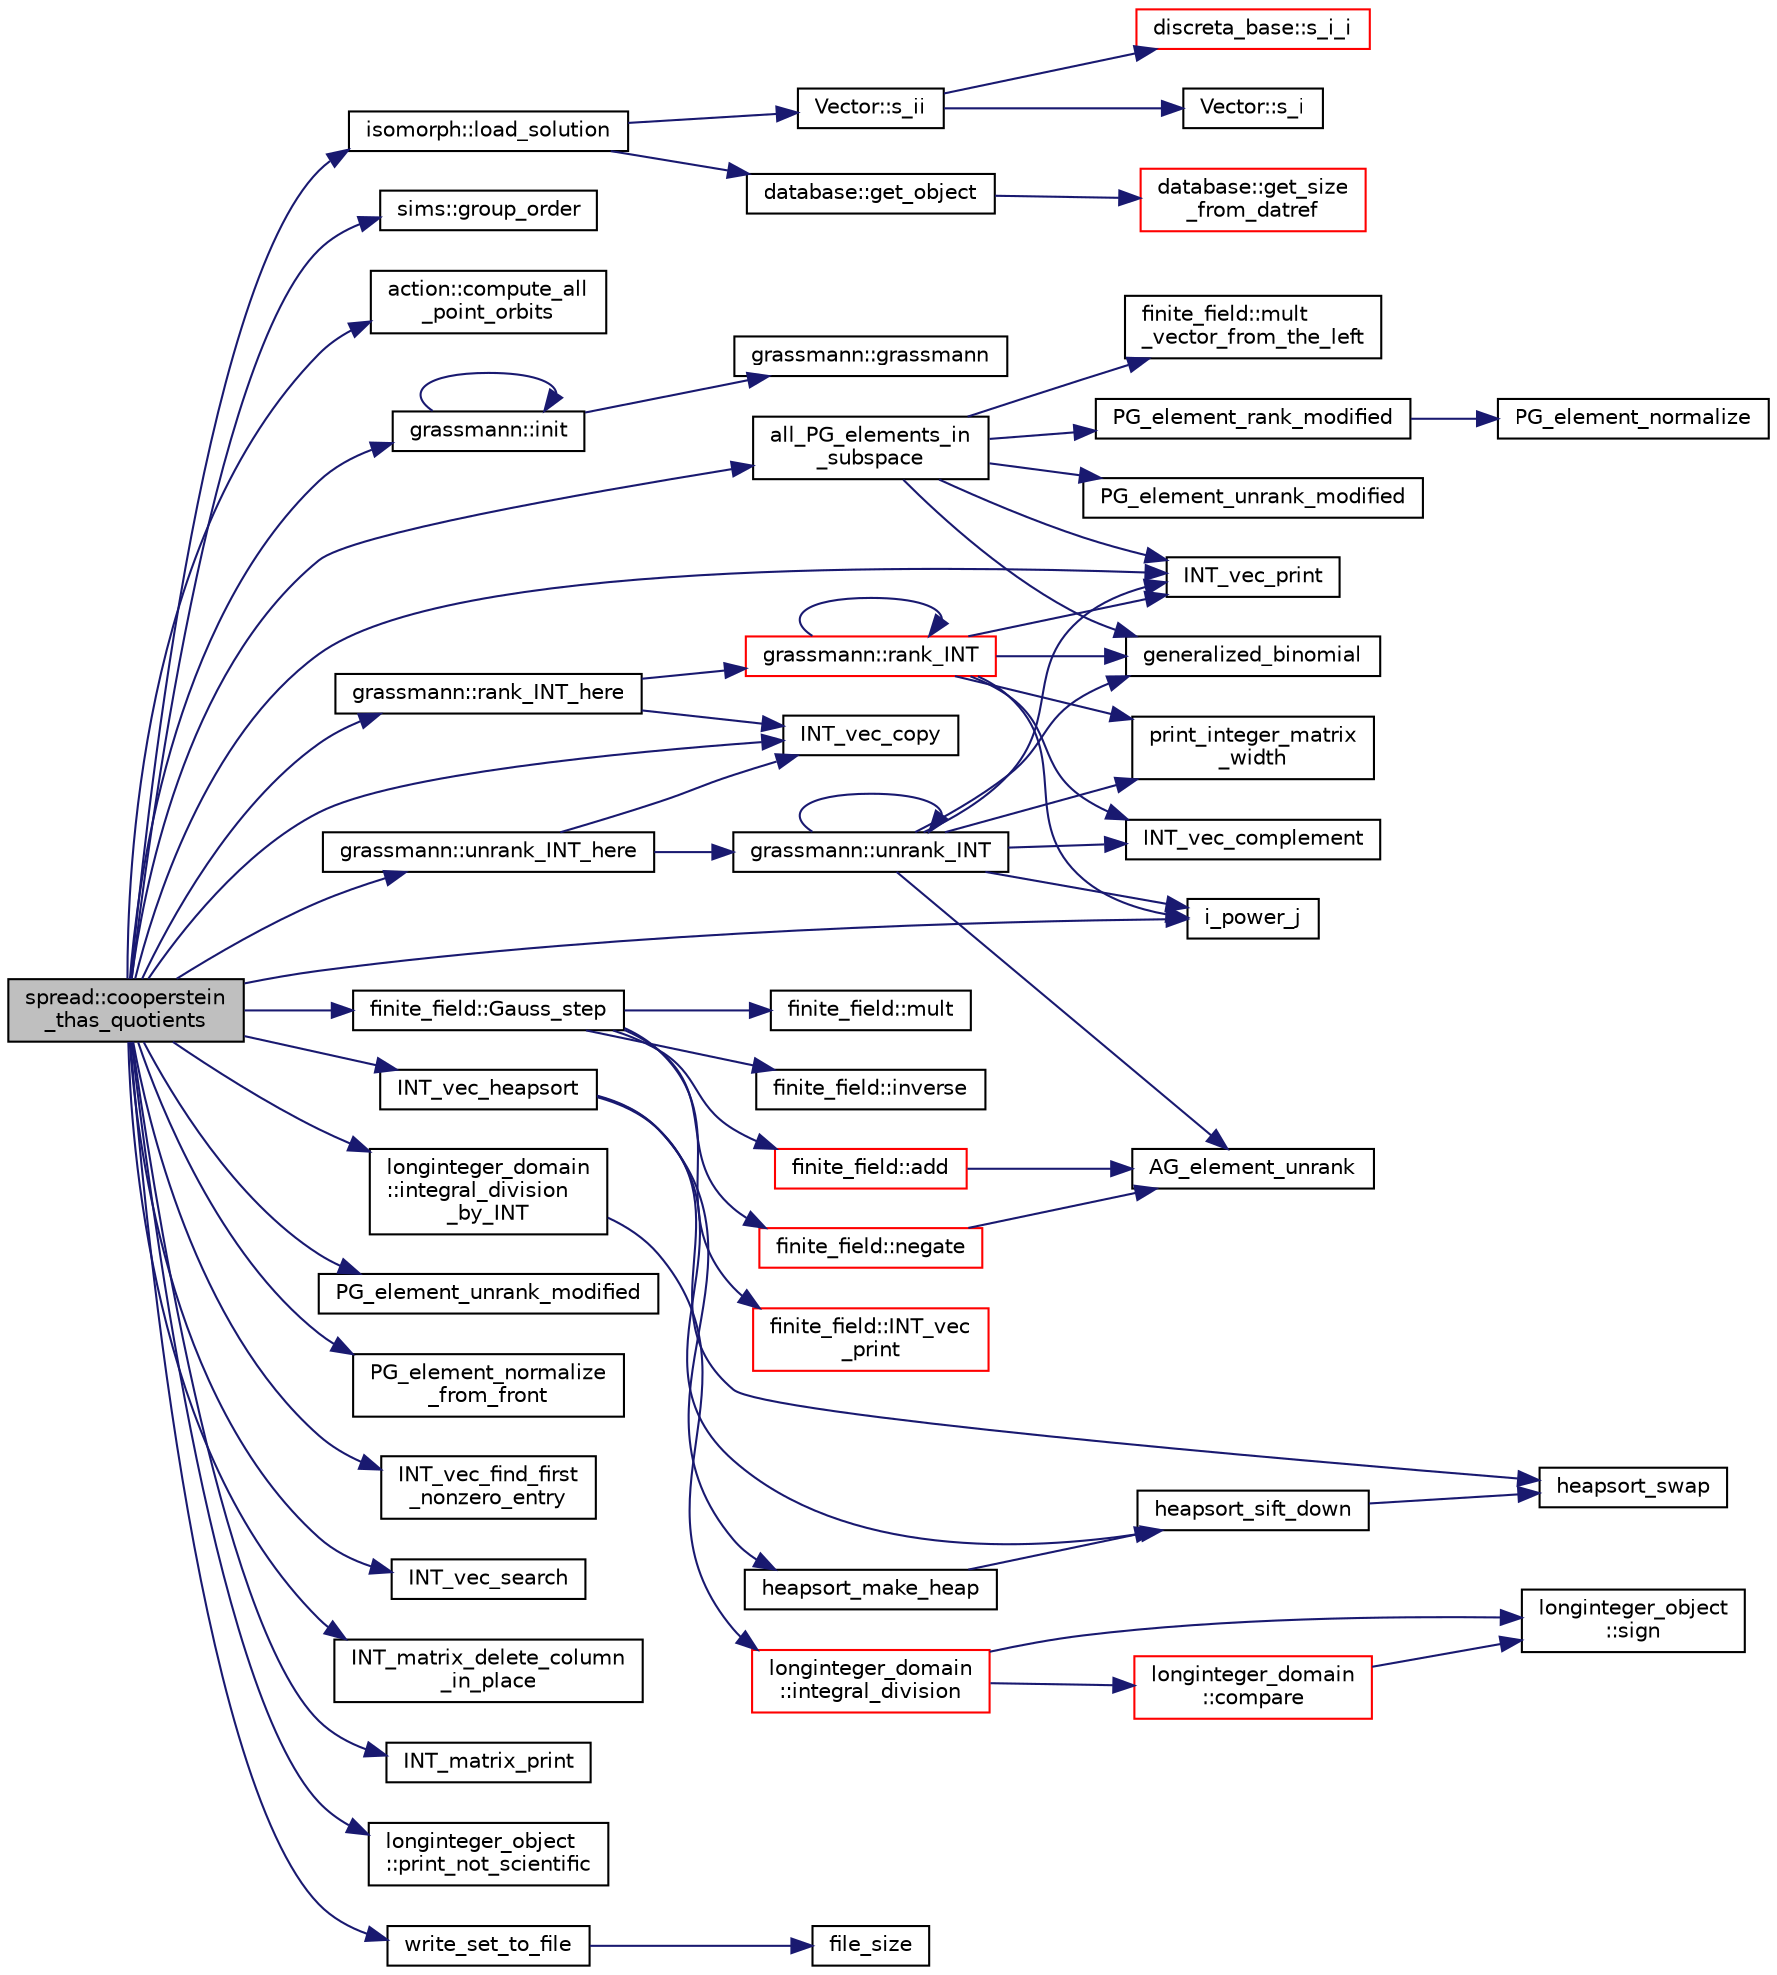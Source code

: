 digraph "spread::cooperstein_thas_quotients"
{
  edge [fontname="Helvetica",fontsize="10",labelfontname="Helvetica",labelfontsize="10"];
  node [fontname="Helvetica",fontsize="10",shape=record];
  rankdir="LR";
  Node998 [label="spread::cooperstein\l_thas_quotients",height=0.2,width=0.4,color="black", fillcolor="grey75", style="filled", fontcolor="black"];
  Node998 -> Node999 [color="midnightblue",fontsize="10",style="solid",fontname="Helvetica"];
  Node999 [label="isomorph::load_solution",height=0.2,width=0.4,color="black", fillcolor="white", style="filled",URL="$d3/d5f/classisomorph.html#a18df8e5d8ba2c2fe7c6d59a2d42768a5"];
  Node999 -> Node1000 [color="midnightblue",fontsize="10",style="solid",fontname="Helvetica"];
  Node1000 [label="database::get_object",height=0.2,width=0.4,color="black", fillcolor="white", style="filled",URL="$db/d72/classdatabase.html#a2f58ec1301addabc2fb6544038e108c6"];
  Node1000 -> Node1001 [color="midnightblue",fontsize="10",style="solid",fontname="Helvetica"];
  Node1001 [label="database::get_size\l_from_datref",height=0.2,width=0.4,color="red", fillcolor="white", style="filled",URL="$db/d72/classdatabase.html#ae71e4c19b07a2d67682fbd4b069e9a7e"];
  Node999 -> Node1012 [color="midnightblue",fontsize="10",style="solid",fontname="Helvetica"];
  Node1012 [label="Vector::s_ii",height=0.2,width=0.4,color="black", fillcolor="white", style="filled",URL="$d5/db2/class_vector.html#a75d4942cc7b9794717b4846c10520db8"];
  Node1012 -> Node1003 [color="midnightblue",fontsize="10",style="solid",fontname="Helvetica"];
  Node1003 [label="Vector::s_i",height=0.2,width=0.4,color="black", fillcolor="white", style="filled",URL="$d5/db2/class_vector.html#a1c4fe1752523df8119f70dd550244871"];
  Node1012 -> Node1013 [color="midnightblue",fontsize="10",style="solid",fontname="Helvetica"];
  Node1013 [label="discreta_base::s_i_i",height=0.2,width=0.4,color="red", fillcolor="white", style="filled",URL="$d7/d71/classdiscreta__base.html#aadb92c01fbe69b3034b0214b33fbc735"];
  Node998 -> Node1019 [color="midnightblue",fontsize="10",style="solid",fontname="Helvetica"];
  Node1019 [label="sims::group_order",height=0.2,width=0.4,color="black", fillcolor="white", style="filled",URL="$d9/df3/classsims.html#aa442445175656570fa35febbe790efad"];
  Node998 -> Node1020 [color="midnightblue",fontsize="10",style="solid",fontname="Helvetica"];
  Node1020 [label="action::compute_all\l_point_orbits",height=0.2,width=0.4,color="black", fillcolor="white", style="filled",URL="$d2/d86/classaction.html#a8fc64d7994aa7e5eee96eedf6be3215e"];
  Node998 -> Node1021 [color="midnightblue",fontsize="10",style="solid",fontname="Helvetica"];
  Node1021 [label="grassmann::init",height=0.2,width=0.4,color="black", fillcolor="white", style="filled",URL="$df/d02/classgrassmann.html#a2e8cf7b9f203254493d7c2607c17d498"];
  Node1021 -> Node1022 [color="midnightblue",fontsize="10",style="solid",fontname="Helvetica"];
  Node1022 [label="grassmann::grassmann",height=0.2,width=0.4,color="black", fillcolor="white", style="filled",URL="$df/d02/classgrassmann.html#a252a85d3b74eb4fbd5771f4152a5f272"];
  Node1021 -> Node1021 [color="midnightblue",fontsize="10",style="solid",fontname="Helvetica"];
  Node998 -> Node1023 [color="midnightblue",fontsize="10",style="solid",fontname="Helvetica"];
  Node1023 [label="grassmann::unrank_INT_here",height=0.2,width=0.4,color="black", fillcolor="white", style="filled",URL="$df/d02/classgrassmann.html#aa51bb30ed0feb7ad87d500b76e0b3cbe"];
  Node1023 -> Node1024 [color="midnightblue",fontsize="10",style="solid",fontname="Helvetica"];
  Node1024 [label="grassmann::unrank_INT",height=0.2,width=0.4,color="black", fillcolor="white", style="filled",URL="$df/d02/classgrassmann.html#a32079405b95a6da2ba1420567d762d64"];
  Node1024 -> Node1025 [color="midnightblue",fontsize="10",style="solid",fontname="Helvetica"];
  Node1025 [label="generalized_binomial",height=0.2,width=0.4,color="black", fillcolor="white", style="filled",URL="$d2/d7c/combinatorics_8_c.html#a24762dc22e45175d18ec1ec1d2556ae8"];
  Node1024 -> Node1026 [color="midnightblue",fontsize="10",style="solid",fontname="Helvetica"];
  Node1026 [label="i_power_j",height=0.2,width=0.4,color="black", fillcolor="white", style="filled",URL="$de/dc5/algebra__and__number__theory_8h.html#a39b321523e8957d701618bb5cac542b5"];
  Node1024 -> Node1027 [color="midnightblue",fontsize="10",style="solid",fontname="Helvetica"];
  Node1027 [label="AG_element_unrank",height=0.2,width=0.4,color="black", fillcolor="white", style="filled",URL="$d4/d67/geometry_8h.html#a4a33b86c87b2879b97cfa1327abe2885"];
  Node1024 -> Node1028 [color="midnightblue",fontsize="10",style="solid",fontname="Helvetica"];
  Node1028 [label="INT_vec_print",height=0.2,width=0.4,color="black", fillcolor="white", style="filled",URL="$df/dbf/sajeeb_8_c.html#a79a5901af0b47dd0d694109543c027fe"];
  Node1024 -> Node1024 [color="midnightblue",fontsize="10",style="solid",fontname="Helvetica"];
  Node1024 -> Node1029 [color="midnightblue",fontsize="10",style="solid",fontname="Helvetica"];
  Node1029 [label="INT_vec_complement",height=0.2,width=0.4,color="black", fillcolor="white", style="filled",URL="$d5/db4/io__and__os_8h.html#a2a0a724647575fcd3090c763985eb81a"];
  Node1024 -> Node1030 [color="midnightblue",fontsize="10",style="solid",fontname="Helvetica"];
  Node1030 [label="print_integer_matrix\l_width",height=0.2,width=0.4,color="black", fillcolor="white", style="filled",URL="$d5/db4/io__and__os_8h.html#aa78f3e73fc2179251bd15adbcc31573f"];
  Node1023 -> Node1031 [color="midnightblue",fontsize="10",style="solid",fontname="Helvetica"];
  Node1031 [label="INT_vec_copy",height=0.2,width=0.4,color="black", fillcolor="white", style="filled",URL="$df/dbf/sajeeb_8_c.html#ac2d875e27e009af6ec04d17254d11075"];
  Node998 -> Node1032 [color="midnightblue",fontsize="10",style="solid",fontname="Helvetica"];
  Node1032 [label="all_PG_elements_in\l_subspace",height=0.2,width=0.4,color="black", fillcolor="white", style="filled",URL="$d4/d67/geometry_8h.html#afb8b46585460682f22fd782d18ca8f3f"];
  Node1032 -> Node1025 [color="midnightblue",fontsize="10",style="solid",fontname="Helvetica"];
  Node1032 -> Node1033 [color="midnightblue",fontsize="10",style="solid",fontname="Helvetica"];
  Node1033 [label="PG_element_unrank_modified",height=0.2,width=0.4,color="black", fillcolor="white", style="filled",URL="$df/de4/projective_8_c.html#a83ae9b605d496f6a90345303f6efae64"];
  Node1032 -> Node1028 [color="midnightblue",fontsize="10",style="solid",fontname="Helvetica"];
  Node1032 -> Node1034 [color="midnightblue",fontsize="10",style="solid",fontname="Helvetica"];
  Node1034 [label="finite_field::mult\l_vector_from_the_left",height=0.2,width=0.4,color="black", fillcolor="white", style="filled",URL="$df/d5a/classfinite__field.html#aad2078020fd058c71649f0a25a4c77cc"];
  Node1032 -> Node1035 [color="midnightblue",fontsize="10",style="solid",fontname="Helvetica"];
  Node1035 [label="PG_element_rank_modified",height=0.2,width=0.4,color="black", fillcolor="white", style="filled",URL="$df/de4/projective_8_c.html#a9cd1a8bf5b88a038e33862f6c2c3dd36"];
  Node1035 -> Node1036 [color="midnightblue",fontsize="10",style="solid",fontname="Helvetica"];
  Node1036 [label="PG_element_normalize",height=0.2,width=0.4,color="black", fillcolor="white", style="filled",URL="$df/de4/projective_8_c.html#a5a4c3c1158bad6bab0d786c616bd0996"];
  Node998 -> Node1037 [color="midnightblue",fontsize="10",style="solid",fontname="Helvetica"];
  Node1037 [label="INT_vec_heapsort",height=0.2,width=0.4,color="black", fillcolor="white", style="filled",URL="$d5/de2/foundations_2data__structures_2data__structures_8h.html#a3590ad9987f801fbfc94634300182f39"];
  Node1037 -> Node1038 [color="midnightblue",fontsize="10",style="solid",fontname="Helvetica"];
  Node1038 [label="heapsort_make_heap",height=0.2,width=0.4,color="black", fillcolor="white", style="filled",URL="$d4/dd7/sorting_8_c.html#a42f24453d7d77eeb1338ebd1a13cfdbb"];
  Node1038 -> Node1039 [color="midnightblue",fontsize="10",style="solid",fontname="Helvetica"];
  Node1039 [label="heapsort_sift_down",height=0.2,width=0.4,color="black", fillcolor="white", style="filled",URL="$d4/dd7/sorting_8_c.html#a65cbb1a6a3f01f511673705437ddc18b"];
  Node1039 -> Node1040 [color="midnightblue",fontsize="10",style="solid",fontname="Helvetica"];
  Node1040 [label="heapsort_swap",height=0.2,width=0.4,color="black", fillcolor="white", style="filled",URL="$d4/dd7/sorting_8_c.html#a8f048362e6065297b19b6975bcbbfcc6"];
  Node1037 -> Node1040 [color="midnightblue",fontsize="10",style="solid",fontname="Helvetica"];
  Node1037 -> Node1039 [color="midnightblue",fontsize="10",style="solid",fontname="Helvetica"];
  Node998 -> Node1041 [color="midnightblue",fontsize="10",style="solid",fontname="Helvetica"];
  Node1041 [label="longinteger_domain\l::integral_division\l_by_INT",height=0.2,width=0.4,color="black", fillcolor="white", style="filled",URL="$d2/d7a/classlonginteger__domain.html#a5184e0be0edaa5f5de9f332b033d66d1"];
  Node1041 -> Node1042 [color="midnightblue",fontsize="10",style="solid",fontname="Helvetica"];
  Node1042 [label="longinteger_domain\l::integral_division",height=0.2,width=0.4,color="red", fillcolor="white", style="filled",URL="$d2/d7a/classlonginteger__domain.html#a1ecbac0518646945d9633a86844846aa"];
  Node1042 -> Node1043 [color="midnightblue",fontsize="10",style="solid",fontname="Helvetica"];
  Node1043 [label="longinteger_object\l::sign",height=0.2,width=0.4,color="black", fillcolor="white", style="filled",URL="$dd/d7e/classlonginteger__object.html#ab69549d0bd669e44d776f14ab1a0a344"];
  Node1042 -> Node1044 [color="midnightblue",fontsize="10",style="solid",fontname="Helvetica"];
  Node1044 [label="longinteger_domain\l::compare",height=0.2,width=0.4,color="red", fillcolor="white", style="filled",URL="$d2/d7a/classlonginteger__domain.html#a6780a80b91bf044dde737578b2e19a02"];
  Node1044 -> Node1043 [color="midnightblue",fontsize="10",style="solid",fontname="Helvetica"];
  Node998 -> Node1054 [color="midnightblue",fontsize="10",style="solid",fontname="Helvetica"];
  Node1054 [label="PG_element_unrank_modified",height=0.2,width=0.4,color="black", fillcolor="white", style="filled",URL="$d4/d67/geometry_8h.html#a83ae9b605d496f6a90345303f6efae64"];
  Node998 -> Node1055 [color="midnightblue",fontsize="10",style="solid",fontname="Helvetica"];
  Node1055 [label="PG_element_normalize\l_from_front",height=0.2,width=0.4,color="black", fillcolor="white", style="filled",URL="$d4/d67/geometry_8h.html#af675caf5f9975573455c8d93cb56bf95"];
  Node998 -> Node1056 [color="midnightblue",fontsize="10",style="solid",fontname="Helvetica"];
  Node1056 [label="INT_vec_find_first\l_nonzero_entry",height=0.2,width=0.4,color="black", fillcolor="white", style="filled",URL="$d5/db4/io__and__os_8h.html#a786493580c7603ddd1e9e530f8a70bdd"];
  Node998 -> Node1057 [color="midnightblue",fontsize="10",style="solid",fontname="Helvetica"];
  Node1057 [label="INT_vec_search",height=0.2,width=0.4,color="black", fillcolor="white", style="filled",URL="$d5/de2/foundations_2data__structures_2data__structures_8h.html#ad103ef2316a1f671bdb68fd9cd9ba945"];
  Node998 -> Node1031 [color="midnightblue",fontsize="10",style="solid",fontname="Helvetica"];
  Node998 -> Node1058 [color="midnightblue",fontsize="10",style="solid",fontname="Helvetica"];
  Node1058 [label="finite_field::Gauss_step",height=0.2,width=0.4,color="black", fillcolor="white", style="filled",URL="$df/d5a/classfinite__field.html#a888228cd0bdf000bd4d44cf4d1ad62ce"];
  Node1058 -> Node1059 [color="midnightblue",fontsize="10",style="solid",fontname="Helvetica"];
  Node1059 [label="finite_field::INT_vec\l_print",height=0.2,width=0.4,color="red", fillcolor="white", style="filled",URL="$df/d5a/classfinite__field.html#a9c33a61dedc197e37b014b6f8dc07f06"];
  Node1058 -> Node1063 [color="midnightblue",fontsize="10",style="solid",fontname="Helvetica"];
  Node1063 [label="finite_field::negate",height=0.2,width=0.4,color="red", fillcolor="white", style="filled",URL="$df/d5a/classfinite__field.html#aa9d798298f25d4a9262b5bc5f1733e31"];
  Node1063 -> Node1027 [color="midnightblue",fontsize="10",style="solid",fontname="Helvetica"];
  Node1058 -> Node1065 [color="midnightblue",fontsize="10",style="solid",fontname="Helvetica"];
  Node1065 [label="finite_field::mult",height=0.2,width=0.4,color="black", fillcolor="white", style="filled",URL="$df/d5a/classfinite__field.html#a24fb5917aa6d4d656fd855b7f44a13b0"];
  Node1058 -> Node1066 [color="midnightblue",fontsize="10",style="solid",fontname="Helvetica"];
  Node1066 [label="finite_field::inverse",height=0.2,width=0.4,color="black", fillcolor="white", style="filled",URL="$df/d5a/classfinite__field.html#a69f2a12c01e70b7ce2d115c5221c9cdd"];
  Node1058 -> Node1067 [color="midnightblue",fontsize="10",style="solid",fontname="Helvetica"];
  Node1067 [label="finite_field::add",height=0.2,width=0.4,color="red", fillcolor="white", style="filled",URL="$df/d5a/classfinite__field.html#a8f12328a27500f3c7be0c849ebbc9d14"];
  Node1067 -> Node1027 [color="midnightblue",fontsize="10",style="solid",fontname="Helvetica"];
  Node998 -> Node1068 [color="midnightblue",fontsize="10",style="solid",fontname="Helvetica"];
  Node1068 [label="INT_matrix_delete_column\l_in_place",height=0.2,width=0.4,color="black", fillcolor="white", style="filled",URL="$d5/db4/io__and__os_8h.html#a81b3d2daf39452ff0f93a3f18f67df51"];
  Node998 -> Node1069 [color="midnightblue",fontsize="10",style="solid",fontname="Helvetica"];
  Node1069 [label="INT_matrix_print",height=0.2,width=0.4,color="black", fillcolor="white", style="filled",URL="$d5/db4/io__and__os_8h.html#afd4180a24bef3a2b584668a4eaf607ff"];
  Node998 -> Node1070 [color="midnightblue",fontsize="10",style="solid",fontname="Helvetica"];
  Node1070 [label="grassmann::rank_INT_here",height=0.2,width=0.4,color="black", fillcolor="white", style="filled",URL="$df/d02/classgrassmann.html#aaeab144aec85ec523f5a4d614a86d8d7"];
  Node1070 -> Node1031 [color="midnightblue",fontsize="10",style="solid",fontname="Helvetica"];
  Node1070 -> Node1071 [color="midnightblue",fontsize="10",style="solid",fontname="Helvetica"];
  Node1071 [label="grassmann::rank_INT",height=0.2,width=0.4,color="red", fillcolor="white", style="filled",URL="$df/d02/classgrassmann.html#a1fa95ce7ecebd48b04c7a0dc75491184"];
  Node1071 -> Node1030 [color="midnightblue",fontsize="10",style="solid",fontname="Helvetica"];
  Node1071 -> Node1028 [color="midnightblue",fontsize="10",style="solid",fontname="Helvetica"];
  Node1071 -> Node1029 [color="midnightblue",fontsize="10",style="solid",fontname="Helvetica"];
  Node1071 -> Node1026 [color="midnightblue",fontsize="10",style="solid",fontname="Helvetica"];
  Node1071 -> Node1025 [color="midnightblue",fontsize="10",style="solid",fontname="Helvetica"];
  Node1071 -> Node1071 [color="midnightblue",fontsize="10",style="solid",fontname="Helvetica"];
  Node998 -> Node1028 [color="midnightblue",fontsize="10",style="solid",fontname="Helvetica"];
  Node998 -> Node1073 [color="midnightblue",fontsize="10",style="solid",fontname="Helvetica"];
  Node1073 [label="longinteger_object\l::print_not_scientific",height=0.2,width=0.4,color="black", fillcolor="white", style="filled",URL="$dd/d7e/classlonginteger__object.html#ab80ea5c103cf97de662da3f1c79b2dd4"];
  Node998 -> Node1026 [color="midnightblue",fontsize="10",style="solid",fontname="Helvetica"];
  Node998 -> Node1074 [color="midnightblue",fontsize="10",style="solid",fontname="Helvetica"];
  Node1074 [label="write_set_to_file",height=0.2,width=0.4,color="black", fillcolor="white", style="filled",URL="$d5/db4/io__and__os_8h.html#a3d2767f53fed9a2dacf580e0b2d4b961"];
  Node1074 -> Node1075 [color="midnightblue",fontsize="10",style="solid",fontname="Helvetica"];
  Node1075 [label="file_size",height=0.2,width=0.4,color="black", fillcolor="white", style="filled",URL="$d4/d74/util_8_c.html#a5c37cf5785204b6e9adf647dc14d0e50"];
}
